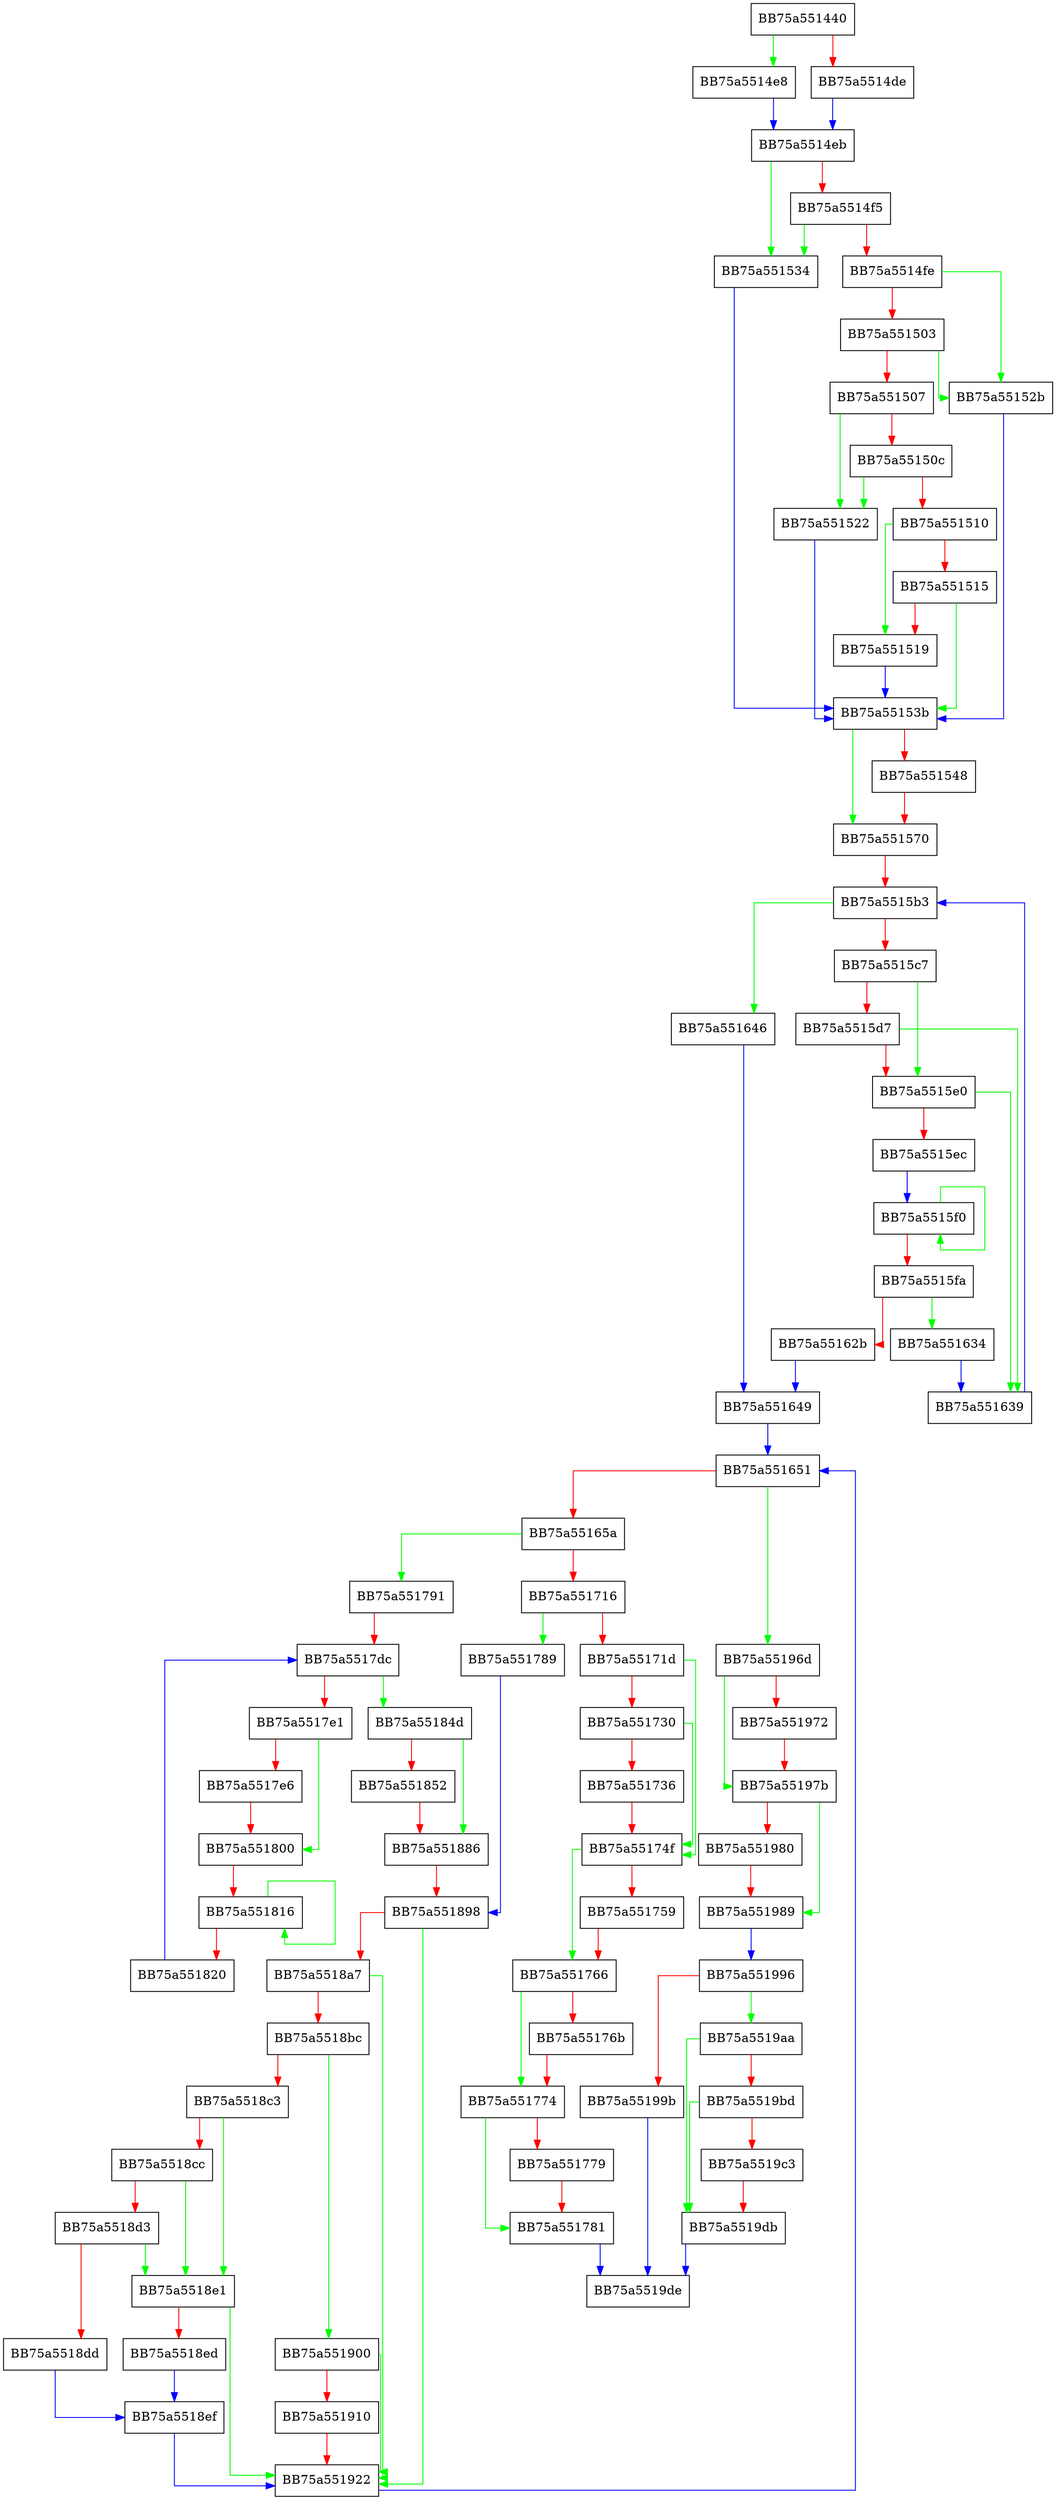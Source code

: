 digraph AddRemediationResultToFileReports {
  node [shape="box"];
  graph [splines=ortho];
  BB75a551440 -> BB75a5514e8 [color="green"];
  BB75a551440 -> BB75a5514de [color="red"];
  BB75a5514de -> BB75a5514eb [color="blue"];
  BB75a5514e8 -> BB75a5514eb [color="blue"];
  BB75a5514eb -> BB75a551534 [color="green"];
  BB75a5514eb -> BB75a5514f5 [color="red"];
  BB75a5514f5 -> BB75a551534 [color="green"];
  BB75a5514f5 -> BB75a5514fe [color="red"];
  BB75a5514fe -> BB75a55152b [color="green"];
  BB75a5514fe -> BB75a551503 [color="red"];
  BB75a551503 -> BB75a55152b [color="green"];
  BB75a551503 -> BB75a551507 [color="red"];
  BB75a551507 -> BB75a551522 [color="green"];
  BB75a551507 -> BB75a55150c [color="red"];
  BB75a55150c -> BB75a551522 [color="green"];
  BB75a55150c -> BB75a551510 [color="red"];
  BB75a551510 -> BB75a551519 [color="green"];
  BB75a551510 -> BB75a551515 [color="red"];
  BB75a551515 -> BB75a55153b [color="green"];
  BB75a551515 -> BB75a551519 [color="red"];
  BB75a551519 -> BB75a55153b [color="blue"];
  BB75a551522 -> BB75a55153b [color="blue"];
  BB75a55152b -> BB75a55153b [color="blue"];
  BB75a551534 -> BB75a55153b [color="blue"];
  BB75a55153b -> BB75a551570 [color="green"];
  BB75a55153b -> BB75a551548 [color="red"];
  BB75a551548 -> BB75a551570 [color="red"];
  BB75a551570 -> BB75a5515b3 [color="red"];
  BB75a5515b3 -> BB75a551646 [color="green"];
  BB75a5515b3 -> BB75a5515c7 [color="red"];
  BB75a5515c7 -> BB75a5515e0 [color="green"];
  BB75a5515c7 -> BB75a5515d7 [color="red"];
  BB75a5515d7 -> BB75a551639 [color="green"];
  BB75a5515d7 -> BB75a5515e0 [color="red"];
  BB75a5515e0 -> BB75a551639 [color="green"];
  BB75a5515e0 -> BB75a5515ec [color="red"];
  BB75a5515ec -> BB75a5515f0 [color="blue"];
  BB75a5515f0 -> BB75a5515f0 [color="green"];
  BB75a5515f0 -> BB75a5515fa [color="red"];
  BB75a5515fa -> BB75a551634 [color="green"];
  BB75a5515fa -> BB75a55162b [color="red"];
  BB75a55162b -> BB75a551649 [color="blue"];
  BB75a551634 -> BB75a551639 [color="blue"];
  BB75a551639 -> BB75a5515b3 [color="blue"];
  BB75a551646 -> BB75a551649 [color="blue"];
  BB75a551649 -> BB75a551651 [color="blue"];
  BB75a551651 -> BB75a55196d [color="green"];
  BB75a551651 -> BB75a55165a [color="red"];
  BB75a55165a -> BB75a551791 [color="green"];
  BB75a55165a -> BB75a551716 [color="red"];
  BB75a551716 -> BB75a551789 [color="green"];
  BB75a551716 -> BB75a55171d [color="red"];
  BB75a55171d -> BB75a55174f [color="green"];
  BB75a55171d -> BB75a551730 [color="red"];
  BB75a551730 -> BB75a55174f [color="green"];
  BB75a551730 -> BB75a551736 [color="red"];
  BB75a551736 -> BB75a55174f [color="red"];
  BB75a55174f -> BB75a551766 [color="green"];
  BB75a55174f -> BB75a551759 [color="red"];
  BB75a551759 -> BB75a551766 [color="red"];
  BB75a551766 -> BB75a551774 [color="green"];
  BB75a551766 -> BB75a55176b [color="red"];
  BB75a55176b -> BB75a551774 [color="red"];
  BB75a551774 -> BB75a551781 [color="green"];
  BB75a551774 -> BB75a551779 [color="red"];
  BB75a551779 -> BB75a551781 [color="red"];
  BB75a551781 -> BB75a5519de [color="blue"];
  BB75a551789 -> BB75a551898 [color="blue"];
  BB75a551791 -> BB75a5517dc [color="red"];
  BB75a5517dc -> BB75a55184d [color="green"];
  BB75a5517dc -> BB75a5517e1 [color="red"];
  BB75a5517e1 -> BB75a551800 [color="green"];
  BB75a5517e1 -> BB75a5517e6 [color="red"];
  BB75a5517e6 -> BB75a551800 [color="red"];
  BB75a551800 -> BB75a551816 [color="red"];
  BB75a551816 -> BB75a551816 [color="green"];
  BB75a551816 -> BB75a551820 [color="red"];
  BB75a551820 -> BB75a5517dc [color="blue"];
  BB75a55184d -> BB75a551886 [color="green"];
  BB75a55184d -> BB75a551852 [color="red"];
  BB75a551852 -> BB75a551886 [color="red"];
  BB75a551886 -> BB75a551898 [color="red"];
  BB75a551898 -> BB75a551922 [color="green"];
  BB75a551898 -> BB75a5518a7 [color="red"];
  BB75a5518a7 -> BB75a551922 [color="green"];
  BB75a5518a7 -> BB75a5518bc [color="red"];
  BB75a5518bc -> BB75a551900 [color="green"];
  BB75a5518bc -> BB75a5518c3 [color="red"];
  BB75a5518c3 -> BB75a5518e1 [color="green"];
  BB75a5518c3 -> BB75a5518cc [color="red"];
  BB75a5518cc -> BB75a5518e1 [color="green"];
  BB75a5518cc -> BB75a5518d3 [color="red"];
  BB75a5518d3 -> BB75a5518e1 [color="green"];
  BB75a5518d3 -> BB75a5518dd [color="red"];
  BB75a5518dd -> BB75a5518ef [color="blue"];
  BB75a5518e1 -> BB75a551922 [color="green"];
  BB75a5518e1 -> BB75a5518ed [color="red"];
  BB75a5518ed -> BB75a5518ef [color="blue"];
  BB75a5518ef -> BB75a551922 [color="blue"];
  BB75a551900 -> BB75a551922 [color="green"];
  BB75a551900 -> BB75a551910 [color="red"];
  BB75a551910 -> BB75a551922 [color="red"];
  BB75a551922 -> BB75a551651 [color="blue"];
  BB75a55196d -> BB75a55197b [color="green"];
  BB75a55196d -> BB75a551972 [color="red"];
  BB75a551972 -> BB75a55197b [color="red"];
  BB75a55197b -> BB75a551989 [color="green"];
  BB75a55197b -> BB75a551980 [color="red"];
  BB75a551980 -> BB75a551989 [color="red"];
  BB75a551989 -> BB75a551996 [color="blue"];
  BB75a551996 -> BB75a5519aa [color="green"];
  BB75a551996 -> BB75a55199b [color="red"];
  BB75a55199b -> BB75a5519de [color="blue"];
  BB75a5519aa -> BB75a5519db [color="green"];
  BB75a5519aa -> BB75a5519bd [color="red"];
  BB75a5519bd -> BB75a5519db [color="green"];
  BB75a5519bd -> BB75a5519c3 [color="red"];
  BB75a5519c3 -> BB75a5519db [color="red"];
  BB75a5519db -> BB75a5519de [color="blue"];
}